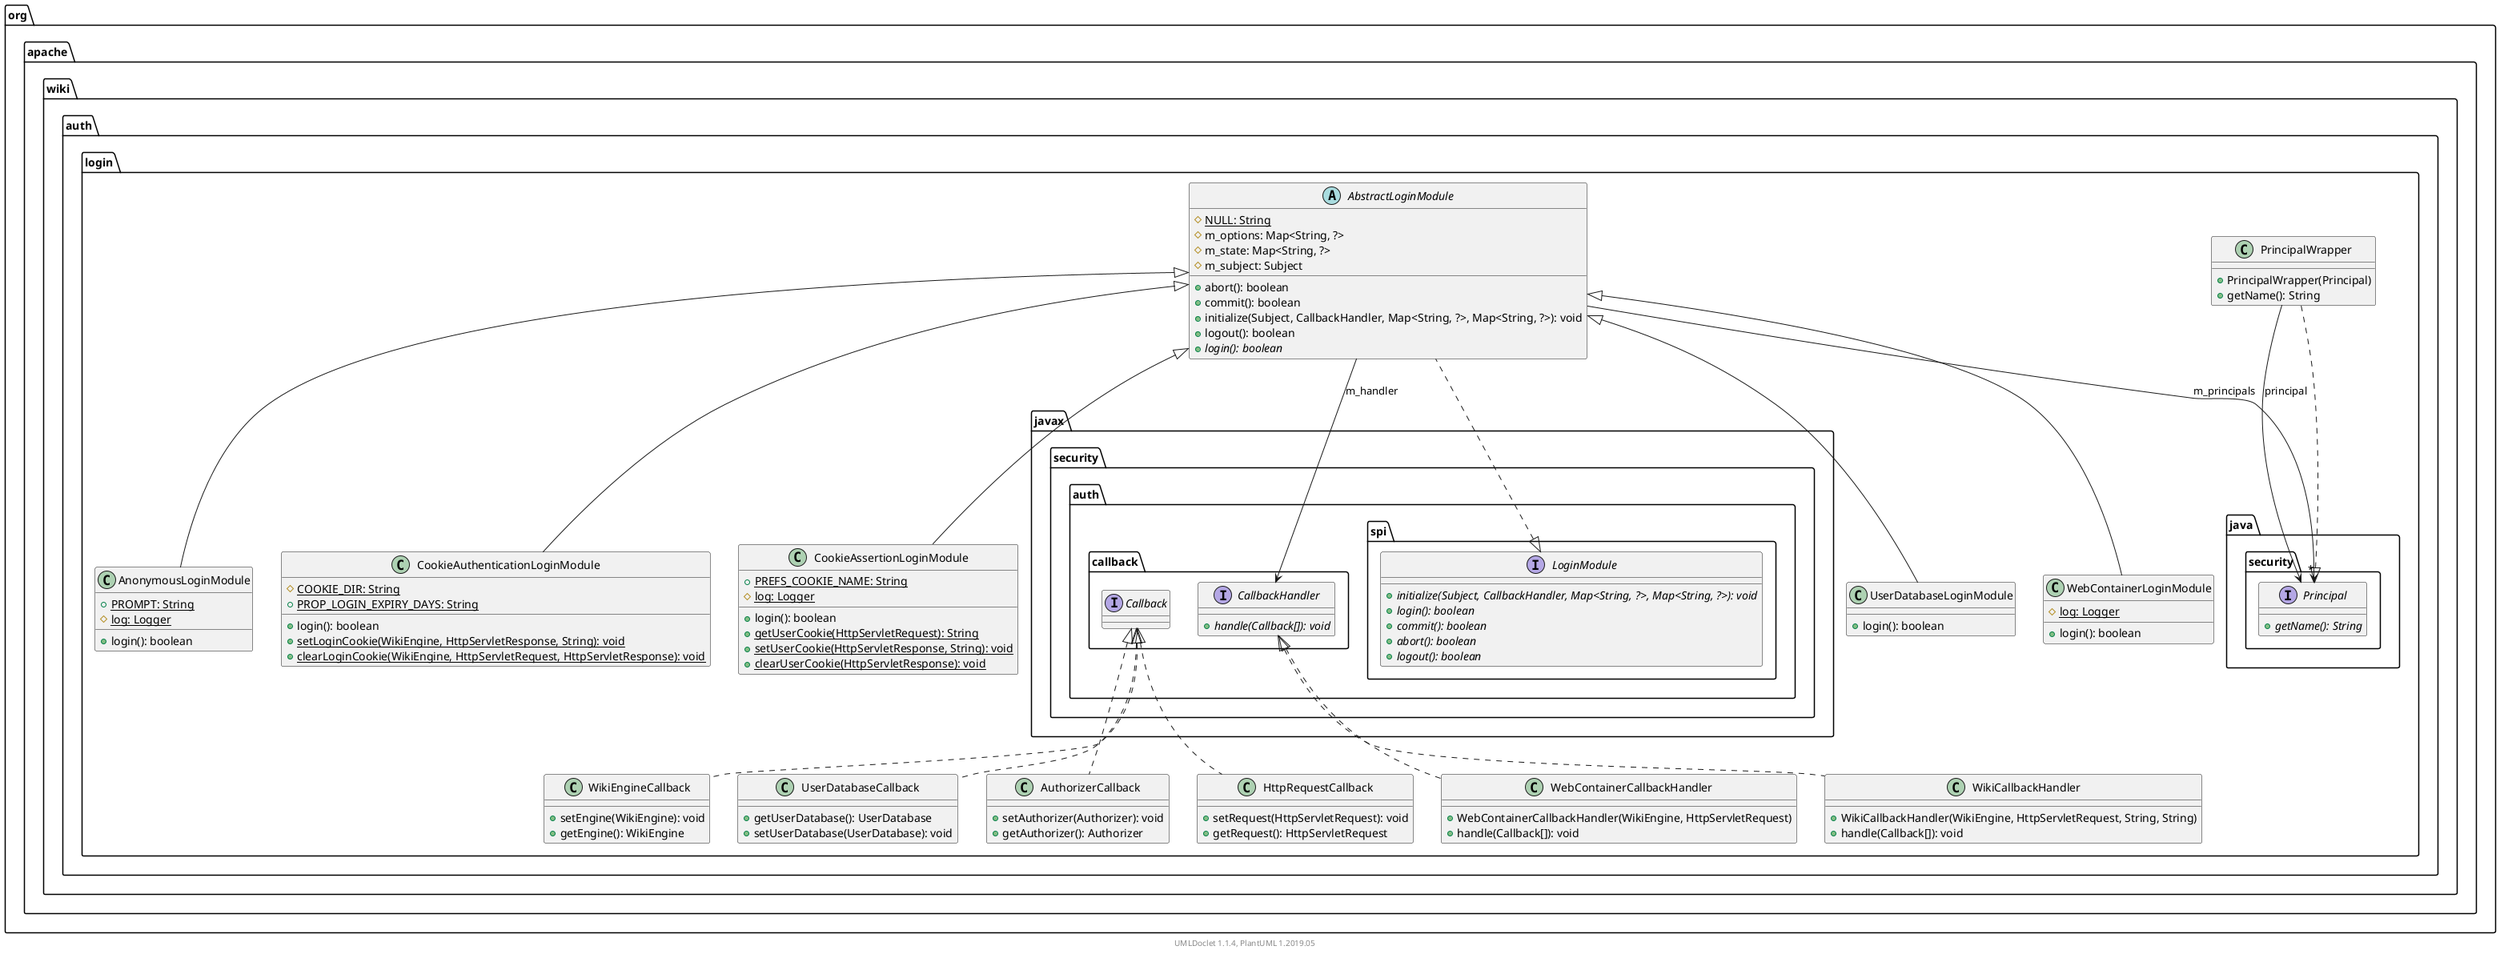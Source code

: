@startuml

    namespace org.apache.wiki.auth.login {

        class WikiEngineCallback [[WikiEngineCallback.html]] {
            +setEngine(WikiEngine): void
            +getEngine(): WikiEngine
        }

        class UserDatabaseLoginModule [[UserDatabaseLoginModule.html]] {
            +login(): boolean
        }

        class UserDatabaseCallback [[UserDatabaseCallback.html]] {
            +getUserDatabase(): UserDatabase
            +setUserDatabase(UserDatabase): void
        }

        class PrincipalWrapper [[PrincipalWrapper.html]] {
            +PrincipalWrapper(Principal)
            +getName(): String
        }

        class WebContainerLoginModule [[WebContainerLoginModule.html]] {
            {static} #log: Logger
            +login(): boolean
        }

        class AnonymousLoginModule [[AnonymousLoginModule.html]] {
            {static} +PROMPT: String
            {static} #log: Logger
            +login(): boolean
        }

        class AuthorizerCallback [[AuthorizerCallback.html]] {
            +setAuthorizer(Authorizer): void
            +getAuthorizer(): Authorizer
        }

        class CookieAuthenticationLoginModule [[CookieAuthenticationLoginModule.html]] {
            {static} #COOKIE_DIR: String
            {static} +PROP_LOGIN_EXPIRY_DAYS: String
            +login(): boolean
            {static} +setLoginCookie(WikiEngine, HttpServletResponse, String): void
            {static} +clearLoginCookie(WikiEngine, HttpServletRequest, HttpServletResponse): void
        }

        class HttpRequestCallback [[HttpRequestCallback.html]] {
            +setRequest(HttpServletRequest): void
            +getRequest(): HttpServletRequest
        }

        class CookieAssertionLoginModule [[CookieAssertionLoginModule.html]] {
            {static} +PREFS_COOKIE_NAME: String
            {static} #log: Logger
            +login(): boolean
            {static} +getUserCookie(HttpServletRequest): String
            {static} +setUserCookie(HttpServletResponse, String): void
            {static} +clearUserCookie(HttpServletResponse): void
        }

        class WebContainerCallbackHandler [[WebContainerCallbackHandler.html]] {
            +WebContainerCallbackHandler(WikiEngine, HttpServletRequest)
            +handle(Callback[]): void
        }

        abstract class AbstractLoginModule [[AbstractLoginModule.html]] {
            {static} #NULL: String
            #m_options: Map<String, ?>
            #m_state: Map<String, ?>
            #m_subject: Subject
            +abort(): boolean
            +commit(): boolean
            +initialize(Subject, CallbackHandler, Map<String, ?>, Map<String, ?>): void
            +logout(): boolean
            {abstract} +login(): boolean
        }

        class WikiCallbackHandler [[WikiCallbackHandler.html]] {
            +WikiCallbackHandler(WikiEngine, HttpServletRequest, String, String)
            +handle(Callback[]): void
        }

        interface javax.security.auth.callback.Callback
        javax.security.auth.callback.Callback <|.. WikiEngineCallback

        AbstractLoginModule <|-- UserDatabaseLoginModule

        javax.security.auth.callback.Callback <|.. UserDatabaseCallback

        interface java.security.Principal {
            {abstract} +getName(): String
        }
        java.security.Principal <|.. PrincipalWrapper

        AbstractLoginModule <|-- WebContainerLoginModule

        AbstractLoginModule <|-- AnonymousLoginModule

        javax.security.auth.callback.Callback <|.. AuthorizerCallback

        AbstractLoginModule <|-- CookieAuthenticationLoginModule

        javax.security.auth.callback.Callback <|.. HttpRequestCallback

        AbstractLoginModule <|-- CookieAssertionLoginModule

        interface javax.security.auth.callback.CallbackHandler {
            {abstract} +handle(Callback[]): void
        }
        javax.security.auth.callback.CallbackHandler <|.. WebContainerCallbackHandler

        interface javax.security.auth.spi.LoginModule {
            {abstract} +initialize(Subject, CallbackHandler, Map<String, ?>, Map<String, ?>): void
            {abstract} +login(): boolean
            {abstract} +commit(): boolean
            {abstract} +abort(): boolean
            {abstract} +logout(): boolean
        }
        javax.security.auth.spi.LoginModule <|.. AbstractLoginModule

        javax.security.auth.callback.CallbackHandler <|.. WikiCallbackHandler

        PrincipalWrapper --> java.security.Principal: principal

        AbstractLoginModule --> javax.security.auth.callback.CallbackHandler: m_handler

        AbstractLoginModule --> "*" java.security.Principal: m_principals

    }


    center footer UMLDoclet 1.1.4, PlantUML 1.2019.05
@enduml
